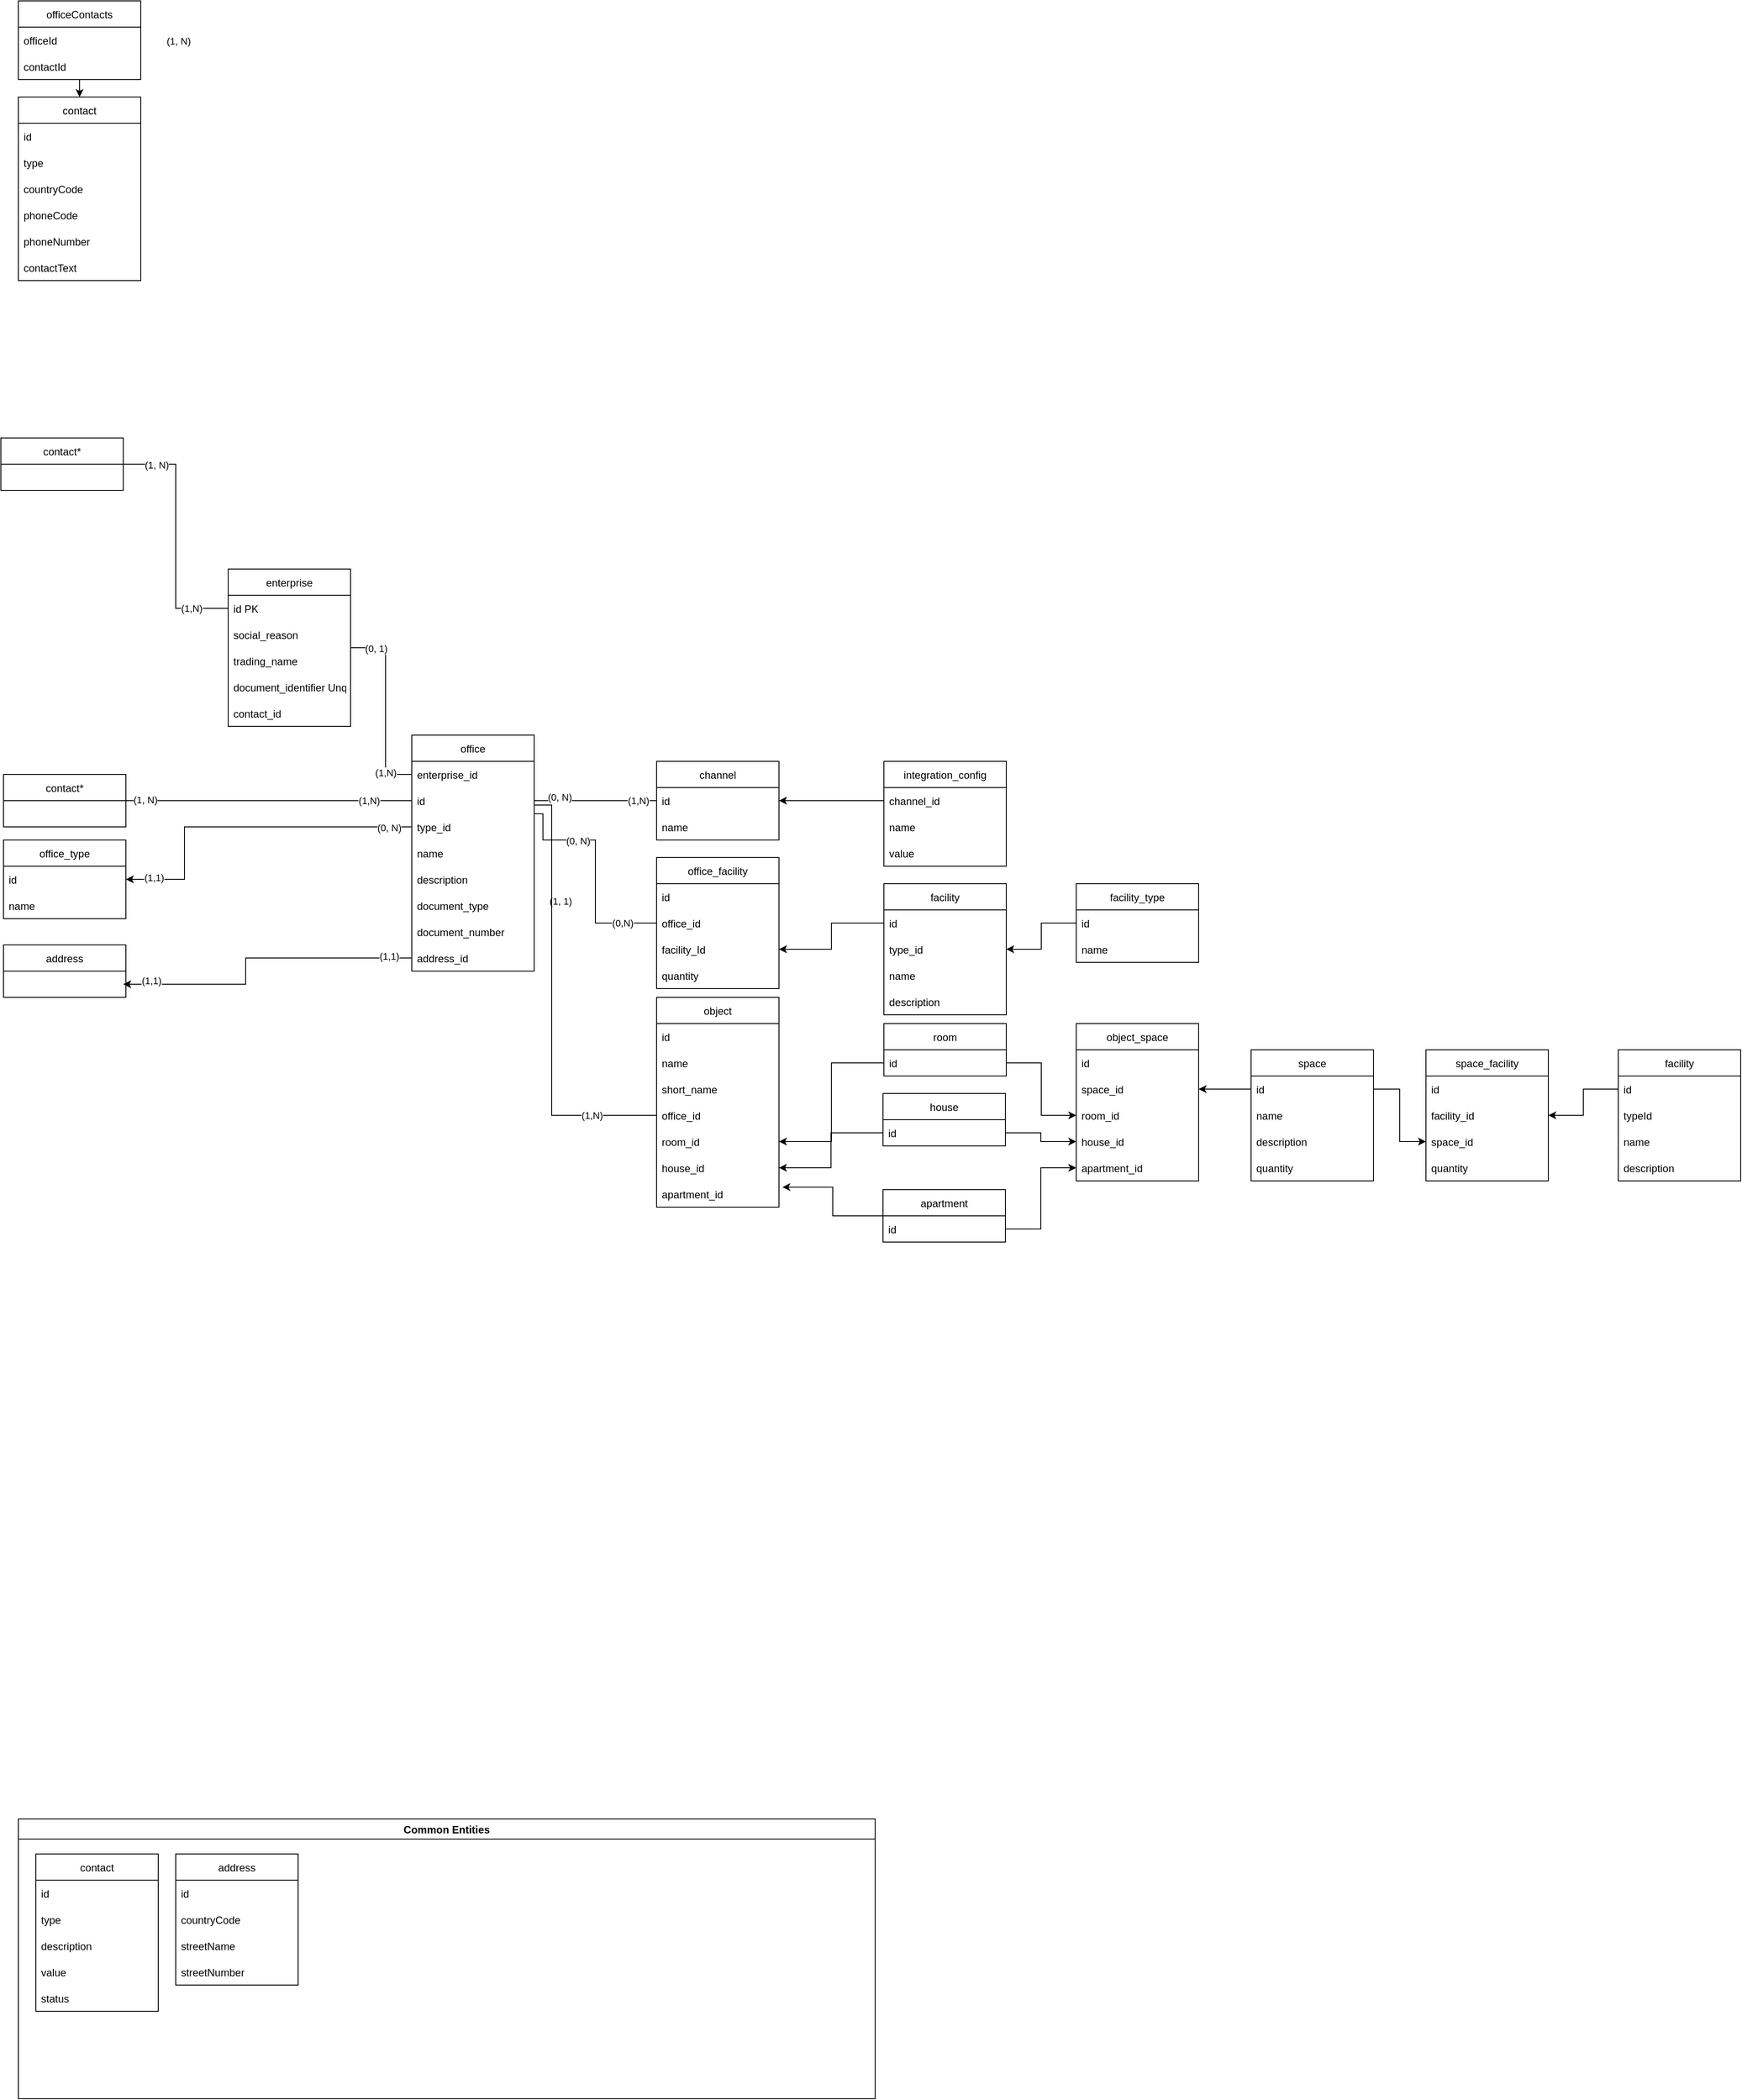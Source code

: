 <mxfile version="16.6.1" type="device"><diagram id="pafMn17wv0lzfohcR5Ko" name="DER"><mxGraphModel dx="2878" dy="4300" grid="1" gridSize="10" guides="1" tooltips="1" connect="1" arrows="1" fold="1" page="1" pageScale="1" pageWidth="2339" pageHeight="3300" math="0" shadow="0"><root><mxCell id="0"/><mxCell id="1" parent="0"/><mxCell id="n1-4J2_7XrWaSZoGUqgl-1" value="enterprise" style="swimlane;fontStyle=0;childLayout=stackLayout;horizontal=1;startSize=30;horizontalStack=0;resizeParent=1;resizeParentMax=0;resizeLast=0;collapsible=1;marginBottom=0;" parent="1" vertex="1"><mxGeometry x="280" y="30" width="140" height="180" as="geometry"/></mxCell><mxCell id="n1-4J2_7XrWaSZoGUqgl-2" value="id PK" style="text;strokeColor=none;fillColor=none;align=left;verticalAlign=middle;spacingLeft=4;spacingRight=4;overflow=hidden;points=[[0,0.5],[1,0.5]];portConstraint=eastwest;rotatable=0;" parent="n1-4J2_7XrWaSZoGUqgl-1" vertex="1"><mxGeometry y="30" width="140" height="30" as="geometry"/></mxCell><mxCell id="n1-4J2_7XrWaSZoGUqgl-3" value="social_reason" style="text;strokeColor=none;fillColor=none;align=left;verticalAlign=middle;spacingLeft=4;spacingRight=4;overflow=hidden;points=[[0,0.5],[1,0.5]];portConstraint=eastwest;rotatable=0;" parent="n1-4J2_7XrWaSZoGUqgl-1" vertex="1"><mxGeometry y="60" width="140" height="30" as="geometry"/></mxCell><mxCell id="lHMteB2irA5hA7A9VkVE-25" value="trading_name" style="text;strokeColor=none;fillColor=none;align=left;verticalAlign=middle;spacingLeft=4;spacingRight=4;overflow=hidden;points=[[0,0.5],[1,0.5]];portConstraint=eastwest;rotatable=0;" parent="n1-4J2_7XrWaSZoGUqgl-1" vertex="1"><mxGeometry y="90" width="140" height="30" as="geometry"/></mxCell><mxCell id="lHMteB2irA5hA7A9VkVE-26" value="document_identifier Unq" style="text;strokeColor=none;fillColor=none;align=left;verticalAlign=middle;spacingLeft=4;spacingRight=4;overflow=hidden;points=[[0,0.5],[1,0.5]];portConstraint=eastwest;rotatable=0;" parent="n1-4J2_7XrWaSZoGUqgl-1" vertex="1"><mxGeometry y="120" width="140" height="30" as="geometry"/></mxCell><mxCell id="lHMteB2irA5hA7A9VkVE-27" value="contact_id" style="text;strokeColor=none;fillColor=none;align=left;verticalAlign=middle;spacingLeft=4;spacingRight=4;overflow=hidden;points=[[0,0.5],[1,0.5]];portConstraint=eastwest;rotatable=0;" parent="n1-4J2_7XrWaSZoGUqgl-1" vertex="1"><mxGeometry y="150" width="140" height="30" as="geometry"/></mxCell><mxCell id="n1-4J2_7XrWaSZoGUqgl-5" value="office" style="swimlane;fontStyle=0;childLayout=stackLayout;horizontal=1;startSize=30;horizontalStack=0;resizeParent=1;resizeParentMax=0;resizeLast=0;collapsible=1;marginBottom=0;" parent="1" vertex="1"><mxGeometry x="490" y="220" width="140" height="270" as="geometry"/></mxCell><mxCell id="n1-4J2_7XrWaSZoGUqgl-6" value="enterprise_id" style="text;strokeColor=none;fillColor=none;align=left;verticalAlign=middle;spacingLeft=4;spacingRight=4;overflow=hidden;points=[[0,0.5],[1,0.5]];portConstraint=eastwest;rotatable=0;" parent="n1-4J2_7XrWaSZoGUqgl-5" vertex="1"><mxGeometry y="30" width="140" height="30" as="geometry"/></mxCell><mxCell id="n1-4J2_7XrWaSZoGUqgl-7" value="id" style="text;strokeColor=none;fillColor=none;align=left;verticalAlign=middle;spacingLeft=4;spacingRight=4;overflow=hidden;points=[[0,0.5],[1,0.5]];portConstraint=eastwest;rotatable=0;" parent="n1-4J2_7XrWaSZoGUqgl-5" vertex="1"><mxGeometry y="60" width="140" height="30" as="geometry"/></mxCell><mxCell id="n1-4J2_7XrWaSZoGUqgl-40" value="type_id" style="text;strokeColor=none;fillColor=none;align=left;verticalAlign=middle;spacingLeft=4;spacingRight=4;overflow=hidden;points=[[0,0.5],[1,0.5]];portConstraint=eastwest;rotatable=0;" parent="n1-4J2_7XrWaSZoGUqgl-5" vertex="1"><mxGeometry y="90" width="140" height="30" as="geometry"/></mxCell><mxCell id="n1-4J2_7XrWaSZoGUqgl-8" value="name" style="text;strokeColor=none;fillColor=none;align=left;verticalAlign=middle;spacingLeft=4;spacingRight=4;overflow=hidden;points=[[0,0.5],[1,0.5]];portConstraint=eastwest;rotatable=0;" parent="n1-4J2_7XrWaSZoGUqgl-5" vertex="1"><mxGeometry y="120" width="140" height="30" as="geometry"/></mxCell><mxCell id="n1-4J2_7XrWaSZoGUqgl-47" value="description" style="text;strokeColor=none;fillColor=none;align=left;verticalAlign=middle;spacingLeft=4;spacingRight=4;overflow=hidden;points=[[0,0.5],[1,0.5]];portConstraint=eastwest;rotatable=0;" parent="n1-4J2_7XrWaSZoGUqgl-5" vertex="1"><mxGeometry y="150" width="140" height="30" as="geometry"/></mxCell><mxCell id="n1-4J2_7XrWaSZoGUqgl-48" value="document_type" style="text;strokeColor=none;fillColor=none;align=left;verticalAlign=middle;spacingLeft=4;spacingRight=4;overflow=hidden;points=[[0,0.5],[1,0.5]];portConstraint=eastwest;rotatable=0;" parent="n1-4J2_7XrWaSZoGUqgl-5" vertex="1"><mxGeometry y="180" width="140" height="30" as="geometry"/></mxCell><mxCell id="n1-4J2_7XrWaSZoGUqgl-49" value="document_number" style="text;strokeColor=none;fillColor=none;align=left;verticalAlign=middle;spacingLeft=4;spacingRight=4;overflow=hidden;points=[[0,0.5],[1,0.5]];portConstraint=eastwest;rotatable=0;" parent="n1-4J2_7XrWaSZoGUqgl-5" vertex="1"><mxGeometry y="210" width="140" height="30" as="geometry"/></mxCell><mxCell id="n1-4J2_7XrWaSZoGUqgl-75" value="address_id" style="text;strokeColor=none;fillColor=none;align=left;verticalAlign=middle;spacingLeft=4;spacingRight=4;overflow=hidden;points=[[0,0.5],[1,0.5]];portConstraint=eastwest;rotatable=0;" parent="n1-4J2_7XrWaSZoGUqgl-5" vertex="1"><mxGeometry y="240" width="140" height="30" as="geometry"/></mxCell><mxCell id="n1-4J2_7XrWaSZoGUqgl-16" value="object" style="swimlane;fontStyle=0;childLayout=stackLayout;horizontal=1;startSize=30;horizontalStack=0;resizeParent=1;resizeParentMax=0;resizeLast=0;collapsible=1;marginBottom=0;" parent="1" vertex="1"><mxGeometry x="770" y="520" width="140" height="240" as="geometry"/></mxCell><mxCell id="n1-4J2_7XrWaSZoGUqgl-17" value="id" style="text;strokeColor=none;fillColor=none;align=left;verticalAlign=middle;spacingLeft=4;spacingRight=4;overflow=hidden;points=[[0,0.5],[1,0.5]];portConstraint=eastwest;rotatable=0;" parent="n1-4J2_7XrWaSZoGUqgl-16" vertex="1"><mxGeometry y="30" width="140" height="30" as="geometry"/></mxCell><mxCell id="n1-4J2_7XrWaSZoGUqgl-94" value="name" style="text;strokeColor=none;fillColor=none;align=left;verticalAlign=middle;spacingLeft=4;spacingRight=4;overflow=hidden;points=[[0,0.5],[1,0.5]];portConstraint=eastwest;rotatable=0;" parent="n1-4J2_7XrWaSZoGUqgl-16" vertex="1"><mxGeometry y="60" width="140" height="30" as="geometry"/></mxCell><mxCell id="n1-4J2_7XrWaSZoGUqgl-102" value="short_name" style="text;strokeColor=none;fillColor=none;align=left;verticalAlign=middle;spacingLeft=4;spacingRight=4;overflow=hidden;points=[[0,0.5],[1,0.5]];portConstraint=eastwest;rotatable=0;" parent="n1-4J2_7XrWaSZoGUqgl-16" vertex="1"><mxGeometry y="90" width="140" height="30" as="geometry"/></mxCell><mxCell id="n1-4J2_7XrWaSZoGUqgl-29" value="office_id" style="text;strokeColor=none;fillColor=none;align=left;verticalAlign=middle;spacingLeft=4;spacingRight=4;overflow=hidden;points=[[0,0.5],[1,0.5]];portConstraint=eastwest;rotatable=0;" parent="n1-4J2_7XrWaSZoGUqgl-16" vertex="1"><mxGeometry y="120" width="140" height="30" as="geometry"/></mxCell><mxCell id="n1-4J2_7XrWaSZoGUqgl-18" value="room_id" style="text;strokeColor=none;fillColor=none;align=left;verticalAlign=middle;spacingLeft=4;spacingRight=4;overflow=hidden;points=[[0,0.5],[1,0.5]];portConstraint=eastwest;rotatable=0;" parent="n1-4J2_7XrWaSZoGUqgl-16" vertex="1"><mxGeometry y="150" width="140" height="30" as="geometry"/></mxCell><mxCell id="n1-4J2_7XrWaSZoGUqgl-19" value="house_id" style="text;strokeColor=none;fillColor=none;align=left;verticalAlign=middle;spacingLeft=4;spacingRight=4;overflow=hidden;points=[[0,0.5],[1,0.5]];portConstraint=eastwest;rotatable=0;" parent="n1-4J2_7XrWaSZoGUqgl-16" vertex="1"><mxGeometry y="180" width="140" height="30" as="geometry"/></mxCell><mxCell id="n1-4J2_7XrWaSZoGUqgl-90" value="apartment_id" style="text;strokeColor=none;fillColor=none;align=left;verticalAlign=middle;spacingLeft=4;spacingRight=4;overflow=hidden;points=[[0,0.5],[1,0.5]];portConstraint=eastwest;rotatable=0;" parent="n1-4J2_7XrWaSZoGUqgl-16" vertex="1"><mxGeometry y="210" width="140" height="30" as="geometry"/></mxCell><mxCell id="n1-4J2_7XrWaSZoGUqgl-20" value="office_facility" style="swimlane;fontStyle=0;childLayout=stackLayout;horizontal=1;startSize=30;horizontalStack=0;resizeParent=1;resizeParentMax=0;resizeLast=0;collapsible=1;marginBottom=0;" parent="1" vertex="1"><mxGeometry x="770" y="360" width="140" height="150" as="geometry"/></mxCell><mxCell id="n1-4J2_7XrWaSZoGUqgl-21" value="id" style="text;strokeColor=none;fillColor=none;align=left;verticalAlign=middle;spacingLeft=4;spacingRight=4;overflow=hidden;points=[[0,0.5],[1,0.5]];portConstraint=eastwest;rotatable=0;" parent="n1-4J2_7XrWaSZoGUqgl-20" vertex="1"><mxGeometry y="30" width="140" height="30" as="geometry"/></mxCell><mxCell id="n1-4J2_7XrWaSZoGUqgl-25" value="office_id" style="text;strokeColor=none;fillColor=none;align=left;verticalAlign=middle;spacingLeft=4;spacingRight=4;overflow=hidden;points=[[0,0.5],[1,0.5]];portConstraint=eastwest;rotatable=0;" parent="n1-4J2_7XrWaSZoGUqgl-20" vertex="1"><mxGeometry y="60" width="140" height="30" as="geometry"/></mxCell><mxCell id="n1-4J2_7XrWaSZoGUqgl-22" value="facility_Id" style="text;strokeColor=none;fillColor=none;align=left;verticalAlign=middle;spacingLeft=4;spacingRight=4;overflow=hidden;points=[[0,0.5],[1,0.5]];portConstraint=eastwest;rotatable=0;" parent="n1-4J2_7XrWaSZoGUqgl-20" vertex="1"><mxGeometry y="90" width="140" height="30" as="geometry"/></mxCell><mxCell id="n1-4J2_7XrWaSZoGUqgl-23" value="quantity" style="text;strokeColor=none;fillColor=none;align=left;verticalAlign=middle;spacingLeft=4;spacingRight=4;overflow=hidden;points=[[0,0.5],[1,0.5]];portConstraint=eastwest;rotatable=0;" parent="n1-4J2_7XrWaSZoGUqgl-20" vertex="1"><mxGeometry y="120" width="140" height="30" as="geometry"/></mxCell><mxCell id="n1-4J2_7XrWaSZoGUqgl-41" value="office_type" style="swimlane;fontStyle=0;childLayout=stackLayout;horizontal=1;startSize=30;horizontalStack=0;resizeParent=1;resizeParentMax=0;resizeLast=0;collapsible=1;marginBottom=0;" parent="1" vertex="1"><mxGeometry x="23" y="340" width="140" height="90" as="geometry"/></mxCell><mxCell id="n1-4J2_7XrWaSZoGUqgl-42" value="id" style="text;strokeColor=none;fillColor=none;align=left;verticalAlign=middle;spacingLeft=4;spacingRight=4;overflow=hidden;points=[[0,0.5],[1,0.5]];portConstraint=eastwest;rotatable=0;" parent="n1-4J2_7XrWaSZoGUqgl-41" vertex="1"><mxGeometry y="30" width="140" height="30" as="geometry"/></mxCell><mxCell id="n1-4J2_7XrWaSZoGUqgl-43" value="name" style="text;strokeColor=none;fillColor=none;align=left;verticalAlign=middle;spacingLeft=4;spacingRight=4;overflow=hidden;points=[[0,0.5],[1,0.5]];portConstraint=eastwest;rotatable=0;" parent="n1-4J2_7XrWaSZoGUqgl-41" vertex="1"><mxGeometry y="60" width="140" height="30" as="geometry"/></mxCell><mxCell id="n1-4J2_7XrWaSZoGUqgl-46" style="edgeStyle=elbowEdgeStyle;rounded=0;orthogonalLoop=1;jettySize=auto;html=1;" parent="1" source="n1-4J2_7XrWaSZoGUqgl-40" target="n1-4J2_7XrWaSZoGUqgl-42" edge="1"><mxGeometry relative="1" as="geometry"><Array as="points"><mxPoint x="230" y="350"/><mxPoint x="210" y="350"/><mxPoint x="200" y="360"/></Array></mxGeometry></mxCell><mxCell id="lHMteB2irA5hA7A9VkVE-55" value="(1,1)" style="edgeLabel;html=1;align=center;verticalAlign=middle;resizable=0;points=[];" parent="n1-4J2_7XrWaSZoGUqgl-46" vertex="1" connectable="0"><mxGeometry x="-0.835" y="3" relative="1" as="geometry"><mxPoint x="-263" y="55" as="offset"/></mxGeometry></mxCell><mxCell id="lHMteB2irA5hA7A9VkVE-56" value="(0, N)" style="edgeLabel;html=1;align=center;verticalAlign=middle;resizable=0;points=[];" parent="n1-4J2_7XrWaSZoGUqgl-46" vertex="1" connectable="0"><mxGeometry x="0.871" y="2" relative="1" as="geometry"><mxPoint x="276" y="-61" as="offset"/></mxGeometry></mxCell><mxCell id="n1-4J2_7XrWaSZoGUqgl-68" value="address" style="swimlane;fontStyle=0;childLayout=stackLayout;horizontal=1;startSize=30;horizontalStack=0;resizeParent=1;resizeParentMax=0;resizeLast=0;collapsible=1;marginBottom=0;" parent="1" vertex="1"><mxGeometry x="23" y="460" width="140" height="60" as="geometry"/></mxCell><mxCell id="n1-4J2_7XrWaSZoGUqgl-76" style="edgeStyle=elbowEdgeStyle;rounded=0;orthogonalLoop=1;jettySize=auto;html=1;exitX=0;exitY=0.5;exitDx=0;exitDy=0;" parent="1" source="n1-4J2_7XrWaSZoGUqgl-75" edge="1"><mxGeometry relative="1" as="geometry"><mxPoint x="160" y="505" as="targetPoint"/><Array as="points"><mxPoint x="300" y="490"/><mxPoint x="170" y="475"/></Array></mxGeometry></mxCell><mxCell id="lHMteB2irA5hA7A9VkVE-57" value="(1,1)" style="edgeLabel;html=1;align=center;verticalAlign=middle;resizable=0;points=[];" parent="n1-4J2_7XrWaSZoGUqgl-76" vertex="1" connectable="0"><mxGeometry x="-0.855" y="-2" relative="1" as="geometry"><mxPoint as="offset"/></mxGeometry></mxCell><mxCell id="lHMteB2irA5hA7A9VkVE-58" value="(1,1)" style="edgeLabel;html=1;align=center;verticalAlign=middle;resizable=0;points=[];" parent="n1-4J2_7XrWaSZoGUqgl-76" vertex="1" connectable="0"><mxGeometry x="0.824" y="-4" relative="1" as="geometry"><mxPoint as="offset"/></mxGeometry></mxCell><mxCell id="n1-4J2_7XrWaSZoGUqgl-77" style="edgeStyle=elbowEdgeStyle;rounded=0;orthogonalLoop=1;jettySize=auto;html=1;exitX=0.5;exitY=0;exitDx=0;exitDy=0;" parent="1" source="n1-4J2_7XrWaSZoGUqgl-68" target="n1-4J2_7XrWaSZoGUqgl-68" edge="1"><mxGeometry relative="1" as="geometry"/></mxCell><mxCell id="n1-4J2_7XrWaSZoGUqgl-78" value="room" style="swimlane;fontStyle=0;childLayout=stackLayout;horizontal=1;startSize=30;horizontalStack=0;resizeParent=1;resizeParentMax=0;resizeLast=0;collapsible=1;marginBottom=0;" parent="1" vertex="1"><mxGeometry x="1030" y="550" width="140" height="60" as="geometry"/></mxCell><mxCell id="n1-4J2_7XrWaSZoGUqgl-79" value="id" style="text;strokeColor=none;fillColor=none;align=left;verticalAlign=middle;spacingLeft=4;spacingRight=4;overflow=hidden;points=[[0,0.5],[1,0.5]];portConstraint=eastwest;rotatable=0;" parent="n1-4J2_7XrWaSZoGUqgl-78" vertex="1"><mxGeometry y="30" width="140" height="30" as="geometry"/></mxCell><mxCell id="n1-4J2_7XrWaSZoGUqgl-83" value="house" style="swimlane;fontStyle=0;childLayout=stackLayout;horizontal=1;startSize=30;horizontalStack=0;resizeParent=1;resizeParentMax=0;resizeLast=0;collapsible=1;marginBottom=0;" parent="1" vertex="1"><mxGeometry x="1029" y="630" width="140" height="60" as="geometry"/></mxCell><mxCell id="n1-4J2_7XrWaSZoGUqgl-84" value="id" style="text;strokeColor=none;fillColor=none;align=left;verticalAlign=middle;spacingLeft=4;spacingRight=4;overflow=hidden;points=[[0,0.5],[1,0.5]];portConstraint=eastwest;rotatable=0;" parent="n1-4J2_7XrWaSZoGUqgl-83" vertex="1"><mxGeometry y="30" width="140" height="30" as="geometry"/></mxCell><mxCell id="n1-4J2_7XrWaSZoGUqgl-93" style="edgeStyle=elbowEdgeStyle;rounded=0;orthogonalLoop=1;jettySize=auto;html=1;entryX=1.028;entryY=0.239;entryDx=0;entryDy=0;entryPerimeter=0;" parent="1" source="n1-4J2_7XrWaSZoGUqgl-88" target="n1-4J2_7XrWaSZoGUqgl-90" edge="1"><mxGeometry relative="1" as="geometry"><mxPoint x="930" y="680.0" as="targetPoint"/></mxGeometry></mxCell><mxCell id="n1-4J2_7XrWaSZoGUqgl-88" value="apartment" style="swimlane;fontStyle=0;childLayout=stackLayout;horizontal=1;startSize=30;horizontalStack=0;resizeParent=1;resizeParentMax=0;resizeLast=0;collapsible=1;marginBottom=0;" parent="1" vertex="1"><mxGeometry x="1029" y="740" width="140" height="60" as="geometry"/></mxCell><mxCell id="n1-4J2_7XrWaSZoGUqgl-89" value="id" style="text;strokeColor=none;fillColor=none;align=left;verticalAlign=middle;spacingLeft=4;spacingRight=4;overflow=hidden;points=[[0,0.5],[1,0.5]];portConstraint=eastwest;rotatable=0;" parent="n1-4J2_7XrWaSZoGUqgl-88" vertex="1"><mxGeometry y="30" width="140" height="30" as="geometry"/></mxCell><mxCell id="n1-4J2_7XrWaSZoGUqgl-91" style="edgeStyle=elbowEdgeStyle;rounded=0;orthogonalLoop=1;jettySize=auto;html=1;entryX=1;entryY=0.5;entryDx=0;entryDy=0;" parent="1" source="n1-4J2_7XrWaSZoGUqgl-79" target="n1-4J2_7XrWaSZoGUqgl-18" edge="1"><mxGeometry relative="1" as="geometry"/></mxCell><mxCell id="n1-4J2_7XrWaSZoGUqgl-92" style="edgeStyle=elbowEdgeStyle;rounded=0;orthogonalLoop=1;jettySize=auto;html=1;entryX=1;entryY=0.5;entryDx=0;entryDy=0;" parent="1" source="n1-4J2_7XrWaSZoGUqgl-84" target="n1-4J2_7XrWaSZoGUqgl-19" edge="1"><mxGeometry relative="1" as="geometry"/></mxCell><mxCell id="n1-4J2_7XrWaSZoGUqgl-103" value="channel" style="swimlane;fontStyle=0;childLayout=stackLayout;horizontal=1;startSize=30;horizontalStack=0;resizeParent=1;resizeParentMax=0;resizeLast=0;collapsible=1;marginBottom=0;" parent="1" vertex="1"><mxGeometry x="770" y="250" width="140" height="90" as="geometry"/></mxCell><mxCell id="n1-4J2_7XrWaSZoGUqgl-104" value="id" style="text;strokeColor=none;fillColor=none;align=left;verticalAlign=middle;spacingLeft=4;spacingRight=4;overflow=hidden;points=[[0,0.5],[1,0.5]];portConstraint=eastwest;rotatable=0;" parent="n1-4J2_7XrWaSZoGUqgl-103" vertex="1"><mxGeometry y="30" width="140" height="30" as="geometry"/></mxCell><mxCell id="n1-4J2_7XrWaSZoGUqgl-105" value="name" style="text;strokeColor=none;fillColor=none;align=left;verticalAlign=middle;spacingLeft=4;spacingRight=4;overflow=hidden;points=[[0,0.5],[1,0.5]];portConstraint=eastwest;rotatable=0;" parent="n1-4J2_7XrWaSZoGUqgl-103" vertex="1"><mxGeometry y="60" width="140" height="30" as="geometry"/></mxCell><mxCell id="n1-4J2_7XrWaSZoGUqgl-114" value="integration_config" style="swimlane;fontStyle=0;childLayout=stackLayout;horizontal=1;startSize=30;horizontalStack=0;resizeParent=1;resizeParentMax=0;resizeLast=0;collapsible=1;marginBottom=0;" parent="1" vertex="1"><mxGeometry x="1030" y="250" width="140" height="120" as="geometry"/></mxCell><mxCell id="n1-4J2_7XrWaSZoGUqgl-115" value="channel_id" style="text;strokeColor=none;fillColor=none;align=left;verticalAlign=middle;spacingLeft=4;spacingRight=4;overflow=hidden;points=[[0,0.5],[1,0.5]];portConstraint=eastwest;rotatable=0;" parent="n1-4J2_7XrWaSZoGUqgl-114" vertex="1"><mxGeometry y="30" width="140" height="30" as="geometry"/></mxCell><mxCell id="n1-4J2_7XrWaSZoGUqgl-116" value="name" style="text;strokeColor=none;fillColor=none;align=left;verticalAlign=middle;spacingLeft=4;spacingRight=4;overflow=hidden;points=[[0,0.5],[1,0.5]];portConstraint=eastwest;rotatable=0;" parent="n1-4J2_7XrWaSZoGUqgl-114" vertex="1"><mxGeometry y="60" width="140" height="30" as="geometry"/></mxCell><mxCell id="n1-4J2_7XrWaSZoGUqgl-117" value="value" style="text;strokeColor=none;fillColor=none;align=left;verticalAlign=middle;spacingLeft=4;spacingRight=4;overflow=hidden;points=[[0,0.5],[1,0.5]];portConstraint=eastwest;rotatable=0;" parent="n1-4J2_7XrWaSZoGUqgl-114" vertex="1"><mxGeometry y="90" width="140" height="30" as="geometry"/></mxCell><mxCell id="n1-4J2_7XrWaSZoGUqgl-118" style="edgeStyle=elbowEdgeStyle;rounded=0;orthogonalLoop=1;jettySize=auto;html=1;" parent="1" source="n1-4J2_7XrWaSZoGUqgl-115" target="n1-4J2_7XrWaSZoGUqgl-104" edge="1"><mxGeometry relative="1" as="geometry"/></mxCell><mxCell id="n1-4J2_7XrWaSZoGUqgl-119" value="space" style="swimlane;fontStyle=0;childLayout=stackLayout;horizontal=1;startSize=30;horizontalStack=0;resizeParent=1;resizeParentMax=0;resizeLast=0;collapsible=1;marginBottom=0;" parent="1" vertex="1"><mxGeometry x="1450" y="580" width="140" height="150" as="geometry"/></mxCell><mxCell id="n1-4J2_7XrWaSZoGUqgl-120" value="id" style="text;strokeColor=none;fillColor=none;align=left;verticalAlign=middle;spacingLeft=4;spacingRight=4;overflow=hidden;points=[[0,0.5],[1,0.5]];portConstraint=eastwest;rotatable=0;" parent="n1-4J2_7XrWaSZoGUqgl-119" vertex="1"><mxGeometry y="30" width="140" height="30" as="geometry"/></mxCell><mxCell id="n1-4J2_7XrWaSZoGUqgl-123" value="name" style="text;strokeColor=none;fillColor=none;align=left;verticalAlign=middle;spacingLeft=4;spacingRight=4;overflow=hidden;points=[[0,0.5],[1,0.5]];portConstraint=eastwest;rotatable=0;" parent="n1-4J2_7XrWaSZoGUqgl-119" vertex="1"><mxGeometry y="60" width="140" height="30" as="geometry"/></mxCell><mxCell id="n1-4J2_7XrWaSZoGUqgl-124" value="description" style="text;strokeColor=none;fillColor=none;align=left;verticalAlign=middle;spacingLeft=4;spacingRight=4;overflow=hidden;points=[[0,0.5],[1,0.5]];portConstraint=eastwest;rotatable=0;" parent="n1-4J2_7XrWaSZoGUqgl-119" vertex="1"><mxGeometry y="90" width="140" height="30" as="geometry"/></mxCell><mxCell id="n1-4J2_7XrWaSZoGUqgl-125" value="quantity" style="text;strokeColor=none;fillColor=none;align=left;verticalAlign=middle;spacingLeft=4;spacingRight=4;overflow=hidden;points=[[0,0.5],[1,0.5]];portConstraint=eastwest;rotatable=0;" parent="n1-4J2_7XrWaSZoGUqgl-119" vertex="1"><mxGeometry y="120" width="140" height="30" as="geometry"/></mxCell><mxCell id="n1-4J2_7XrWaSZoGUqgl-126" value="object_space" style="swimlane;fontStyle=0;childLayout=stackLayout;horizontal=1;startSize=30;horizontalStack=0;resizeParent=1;resizeParentMax=0;resizeLast=0;collapsible=1;marginBottom=0;" parent="1" vertex="1"><mxGeometry x="1250" y="550" width="140" height="180" as="geometry"/></mxCell><mxCell id="n1-4J2_7XrWaSZoGUqgl-127" value="id" style="text;strokeColor=none;fillColor=none;align=left;verticalAlign=middle;spacingLeft=4;spacingRight=4;overflow=hidden;points=[[0,0.5],[1,0.5]];portConstraint=eastwest;rotatable=0;" parent="n1-4J2_7XrWaSZoGUqgl-126" vertex="1"><mxGeometry y="30" width="140" height="30" as="geometry"/></mxCell><mxCell id="n1-4J2_7XrWaSZoGUqgl-169" value="space_id" style="text;strokeColor=none;fillColor=none;align=left;verticalAlign=middle;spacingLeft=4;spacingRight=4;overflow=hidden;points=[[0,0.5],[1,0.5]];portConstraint=eastwest;rotatable=0;" parent="n1-4J2_7XrWaSZoGUqgl-126" vertex="1"><mxGeometry y="60" width="140" height="30" as="geometry"/></mxCell><mxCell id="n1-4J2_7XrWaSZoGUqgl-166" value="room_id" style="text;strokeColor=none;fillColor=none;align=left;verticalAlign=middle;spacingLeft=4;spacingRight=4;overflow=hidden;points=[[0,0.5],[1,0.5]];portConstraint=eastwest;rotatable=0;" parent="n1-4J2_7XrWaSZoGUqgl-126" vertex="1"><mxGeometry y="90" width="140" height="30" as="geometry"/></mxCell><mxCell id="n1-4J2_7XrWaSZoGUqgl-167" value="house_id" style="text;strokeColor=none;fillColor=none;align=left;verticalAlign=middle;spacingLeft=4;spacingRight=4;overflow=hidden;points=[[0,0.5],[1,0.5]];portConstraint=eastwest;rotatable=0;" parent="n1-4J2_7XrWaSZoGUqgl-126" vertex="1"><mxGeometry y="120" width="140" height="30" as="geometry"/></mxCell><mxCell id="n1-4J2_7XrWaSZoGUqgl-168" value="apartment_id" style="text;strokeColor=none;fillColor=none;align=left;verticalAlign=middle;spacingLeft=4;spacingRight=4;overflow=hidden;points=[[0,0.5],[1,0.5]];portConstraint=eastwest;rotatable=0;" parent="n1-4J2_7XrWaSZoGUqgl-126" vertex="1"><mxGeometry y="150" width="140" height="30" as="geometry"/></mxCell><mxCell id="n1-4J2_7XrWaSZoGUqgl-134" value="space_facility" style="swimlane;fontStyle=0;childLayout=stackLayout;horizontal=1;startSize=30;horizontalStack=0;resizeParent=1;resizeParentMax=0;resizeLast=0;collapsible=1;marginBottom=0;" parent="1" vertex="1"><mxGeometry x="1650" y="580" width="140" height="150" as="geometry"/></mxCell><mxCell id="n1-4J2_7XrWaSZoGUqgl-135" value="id" style="text;strokeColor=none;fillColor=none;align=left;verticalAlign=middle;spacingLeft=4;spacingRight=4;overflow=hidden;points=[[0,0.5],[1,0.5]];portConstraint=eastwest;rotatable=0;" parent="n1-4J2_7XrWaSZoGUqgl-134" vertex="1"><mxGeometry y="30" width="140" height="30" as="geometry"/></mxCell><mxCell id="n1-4J2_7XrWaSZoGUqgl-136" value="facility_id" style="text;strokeColor=none;fillColor=none;align=left;verticalAlign=middle;spacingLeft=4;spacingRight=4;overflow=hidden;points=[[0,0.5],[1,0.5]];portConstraint=eastwest;rotatable=0;" parent="n1-4J2_7XrWaSZoGUqgl-134" vertex="1"><mxGeometry y="60" width="140" height="30" as="geometry"/></mxCell><mxCell id="n1-4J2_7XrWaSZoGUqgl-160" value="space_id" style="text;strokeColor=none;fillColor=none;align=left;verticalAlign=middle;spacingLeft=4;spacingRight=4;overflow=hidden;points=[[0,0.5],[1,0.5]];portConstraint=eastwest;rotatable=0;" parent="n1-4J2_7XrWaSZoGUqgl-134" vertex="1"><mxGeometry y="90" width="140" height="30" as="geometry"/></mxCell><mxCell id="n1-4J2_7XrWaSZoGUqgl-138" value="quantity" style="text;strokeColor=none;fillColor=none;align=left;verticalAlign=middle;spacingLeft=4;spacingRight=4;overflow=hidden;points=[[0,0.5],[1,0.5]];portConstraint=eastwest;rotatable=0;" parent="n1-4J2_7XrWaSZoGUqgl-134" vertex="1"><mxGeometry y="120" width="140" height="30" as="geometry"/></mxCell><mxCell id="n1-4J2_7XrWaSZoGUqgl-139" value="facility" style="swimlane;fontStyle=0;childLayout=stackLayout;horizontal=1;startSize=30;horizontalStack=0;resizeParent=1;resizeParentMax=0;resizeLast=0;collapsible=1;marginBottom=0;" parent="1" vertex="1"><mxGeometry x="1030" y="390" width="140" height="150" as="geometry"/></mxCell><mxCell id="n1-4J2_7XrWaSZoGUqgl-140" value="id" style="text;strokeColor=none;fillColor=none;align=left;verticalAlign=middle;spacingLeft=4;spacingRight=4;overflow=hidden;points=[[0,0.5],[1,0.5]];portConstraint=eastwest;rotatable=0;" parent="n1-4J2_7XrWaSZoGUqgl-139" vertex="1"><mxGeometry y="30" width="140" height="30" as="geometry"/></mxCell><mxCell id="n1-4J2_7XrWaSZoGUqgl-147" value="type_id" style="text;strokeColor=none;fillColor=none;align=left;verticalAlign=middle;spacingLeft=4;spacingRight=4;overflow=hidden;points=[[0,0.5],[1,0.5]];portConstraint=eastwest;rotatable=0;" parent="n1-4J2_7XrWaSZoGUqgl-139" vertex="1"><mxGeometry y="60" width="140" height="30" as="geometry"/></mxCell><mxCell id="n1-4J2_7XrWaSZoGUqgl-142" value="name" style="text;strokeColor=none;fillColor=none;align=left;verticalAlign=middle;spacingLeft=4;spacingRight=4;overflow=hidden;points=[[0,0.5],[1,0.5]];portConstraint=eastwest;rotatable=0;" parent="n1-4J2_7XrWaSZoGUqgl-139" vertex="1"><mxGeometry y="90" width="140" height="30" as="geometry"/></mxCell><mxCell id="n1-4J2_7XrWaSZoGUqgl-144" value="description" style="text;strokeColor=none;fillColor=none;align=left;verticalAlign=middle;spacingLeft=4;spacingRight=4;overflow=hidden;points=[[0,0.5],[1,0.5]];portConstraint=eastwest;rotatable=0;" parent="n1-4J2_7XrWaSZoGUqgl-139" vertex="1"><mxGeometry y="120" width="140" height="30" as="geometry"/></mxCell><mxCell id="n1-4J2_7XrWaSZoGUqgl-145" style="edgeStyle=elbowEdgeStyle;rounded=0;orthogonalLoop=1;jettySize=auto;html=1;exitX=0.75;exitY=0;exitDx=0;exitDy=0;" parent="1" source="n1-4J2_7XrWaSZoGUqgl-20" target="n1-4J2_7XrWaSZoGUqgl-20" edge="1"><mxGeometry relative="1" as="geometry"/></mxCell><mxCell id="n1-4J2_7XrWaSZoGUqgl-146" style="edgeStyle=elbowEdgeStyle;rounded=0;orthogonalLoop=1;jettySize=auto;html=1;entryX=1;entryY=0.5;entryDx=0;entryDy=0;" parent="1" source="n1-4J2_7XrWaSZoGUqgl-140" target="n1-4J2_7XrWaSZoGUqgl-22" edge="1"><mxGeometry relative="1" as="geometry"/></mxCell><mxCell id="n1-4J2_7XrWaSZoGUqgl-148" value="facility_type" style="swimlane;fontStyle=0;childLayout=stackLayout;horizontal=1;startSize=30;horizontalStack=0;resizeParent=1;resizeParentMax=0;resizeLast=0;collapsible=1;marginBottom=0;" parent="1" vertex="1"><mxGeometry x="1250" y="390" width="140" height="90" as="geometry"/></mxCell><mxCell id="n1-4J2_7XrWaSZoGUqgl-149" value="id" style="text;strokeColor=none;fillColor=none;align=left;verticalAlign=middle;spacingLeft=4;spacingRight=4;overflow=hidden;points=[[0,0.5],[1,0.5]];portConstraint=eastwest;rotatable=0;" parent="n1-4J2_7XrWaSZoGUqgl-148" vertex="1"><mxGeometry y="30" width="140" height="30" as="geometry"/></mxCell><mxCell id="n1-4J2_7XrWaSZoGUqgl-151" value="name" style="text;strokeColor=none;fillColor=none;align=left;verticalAlign=middle;spacingLeft=4;spacingRight=4;overflow=hidden;points=[[0,0.5],[1,0.5]];portConstraint=eastwest;rotatable=0;" parent="n1-4J2_7XrWaSZoGUqgl-148" vertex="1"><mxGeometry y="60" width="140" height="30" as="geometry"/></mxCell><mxCell id="n1-4J2_7XrWaSZoGUqgl-153" style="edgeStyle=elbowEdgeStyle;rounded=0;orthogonalLoop=1;jettySize=auto;html=1;entryX=1;entryY=0.5;entryDx=0;entryDy=0;" parent="1" source="n1-4J2_7XrWaSZoGUqgl-149" target="n1-4J2_7XrWaSZoGUqgl-147" edge="1"><mxGeometry relative="1" as="geometry"/></mxCell><mxCell id="n1-4J2_7XrWaSZoGUqgl-154" value="facility" style="swimlane;fontStyle=0;childLayout=stackLayout;horizontal=1;startSize=30;horizontalStack=0;resizeParent=1;resizeParentMax=0;resizeLast=0;collapsible=1;marginBottom=0;" parent="1" vertex="1"><mxGeometry x="1870" y="580" width="140" height="150" as="geometry"/></mxCell><mxCell id="n1-4J2_7XrWaSZoGUqgl-155" value="id" style="text;strokeColor=none;fillColor=none;align=left;verticalAlign=middle;spacingLeft=4;spacingRight=4;overflow=hidden;points=[[0,0.5],[1,0.5]];portConstraint=eastwest;rotatable=0;" parent="n1-4J2_7XrWaSZoGUqgl-154" vertex="1"><mxGeometry y="30" width="140" height="30" as="geometry"/></mxCell><mxCell id="n1-4J2_7XrWaSZoGUqgl-156" value="typeId" style="text;strokeColor=none;fillColor=none;align=left;verticalAlign=middle;spacingLeft=4;spacingRight=4;overflow=hidden;points=[[0,0.5],[1,0.5]];portConstraint=eastwest;rotatable=0;" parent="n1-4J2_7XrWaSZoGUqgl-154" vertex="1"><mxGeometry y="60" width="140" height="30" as="geometry"/></mxCell><mxCell id="n1-4J2_7XrWaSZoGUqgl-157" value="name" style="text;strokeColor=none;fillColor=none;align=left;verticalAlign=middle;spacingLeft=4;spacingRight=4;overflow=hidden;points=[[0,0.5],[1,0.5]];portConstraint=eastwest;rotatable=0;" parent="n1-4J2_7XrWaSZoGUqgl-154" vertex="1"><mxGeometry y="90" width="140" height="30" as="geometry"/></mxCell><mxCell id="n1-4J2_7XrWaSZoGUqgl-158" value="description" style="text;strokeColor=none;fillColor=none;align=left;verticalAlign=middle;spacingLeft=4;spacingRight=4;overflow=hidden;points=[[0,0.5],[1,0.5]];portConstraint=eastwest;rotatable=0;" parent="n1-4J2_7XrWaSZoGUqgl-154" vertex="1"><mxGeometry y="120" width="140" height="30" as="geometry"/></mxCell><mxCell id="n1-4J2_7XrWaSZoGUqgl-159" style="edgeStyle=elbowEdgeStyle;rounded=0;orthogonalLoop=1;jettySize=auto;html=1;" parent="1" source="n1-4J2_7XrWaSZoGUqgl-155" target="n1-4J2_7XrWaSZoGUqgl-136" edge="1"><mxGeometry relative="1" as="geometry"/></mxCell><mxCell id="n1-4J2_7XrWaSZoGUqgl-161" style="edgeStyle=elbowEdgeStyle;rounded=0;orthogonalLoop=1;jettySize=auto;html=1;entryX=0;entryY=0.5;entryDx=0;entryDy=0;" parent="1" source="n1-4J2_7XrWaSZoGUqgl-120" target="n1-4J2_7XrWaSZoGUqgl-160" edge="1"><mxGeometry relative="1" as="geometry"/></mxCell><mxCell id="n1-4J2_7XrWaSZoGUqgl-170" style="edgeStyle=elbowEdgeStyle;rounded=0;orthogonalLoop=1;jettySize=auto;html=1;entryX=1;entryY=0.5;entryDx=0;entryDy=0;" parent="1" source="n1-4J2_7XrWaSZoGUqgl-120" target="n1-4J2_7XrWaSZoGUqgl-169" edge="1"><mxGeometry relative="1" as="geometry"/></mxCell><mxCell id="n1-4J2_7XrWaSZoGUqgl-171" style="edgeStyle=elbowEdgeStyle;rounded=0;orthogonalLoop=1;jettySize=auto;html=1;entryX=0;entryY=0.5;entryDx=0;entryDy=0;" parent="1" source="n1-4J2_7XrWaSZoGUqgl-79" target="n1-4J2_7XrWaSZoGUqgl-166" edge="1"><mxGeometry relative="1" as="geometry"/></mxCell><mxCell id="n1-4J2_7XrWaSZoGUqgl-172" style="edgeStyle=elbowEdgeStyle;rounded=0;orthogonalLoop=1;jettySize=auto;html=1;" parent="1" source="n1-4J2_7XrWaSZoGUqgl-84" target="n1-4J2_7XrWaSZoGUqgl-167" edge="1"><mxGeometry relative="1" as="geometry"/></mxCell><mxCell id="n1-4J2_7XrWaSZoGUqgl-173" style="edgeStyle=elbowEdgeStyle;rounded=0;orthogonalLoop=1;jettySize=auto;html=1;entryX=0;entryY=0.5;entryDx=0;entryDy=0;" parent="1" source="n1-4J2_7XrWaSZoGUqgl-89" target="n1-4J2_7XrWaSZoGUqgl-168" edge="1"><mxGeometry relative="1" as="geometry"/></mxCell><mxCell id="lHMteB2irA5hA7A9VkVE-1" value="Common Entities" style="swimlane;" parent="1" vertex="1"><mxGeometry x="40" y="1460" width="980" height="320" as="geometry"/></mxCell><mxCell id="lHMteB2irA5hA7A9VkVE-2" value="address" style="swimlane;fontStyle=0;childLayout=stackLayout;horizontal=1;startSize=30;horizontalStack=0;resizeParent=1;resizeParentMax=0;resizeLast=0;collapsible=1;marginBottom=0;" parent="lHMteB2irA5hA7A9VkVE-1" vertex="1"><mxGeometry x="180" y="40" width="140" height="150" as="geometry"/></mxCell><mxCell id="lHMteB2irA5hA7A9VkVE-3" value="id" style="text;strokeColor=none;fillColor=none;align=left;verticalAlign=middle;spacingLeft=4;spacingRight=4;overflow=hidden;points=[[0,0.5],[1,0.5]];portConstraint=eastwest;rotatable=0;" parent="lHMteB2irA5hA7A9VkVE-2" vertex="1"><mxGeometry y="30" width="140" height="30" as="geometry"/></mxCell><mxCell id="lHMteB2irA5hA7A9VkVE-4" value="countryCode" style="text;strokeColor=none;fillColor=none;align=left;verticalAlign=middle;spacingLeft=4;spacingRight=4;overflow=hidden;points=[[0,0.5],[1,0.5]];portConstraint=eastwest;rotatable=0;" parent="lHMteB2irA5hA7A9VkVE-2" vertex="1"><mxGeometry y="60" width="140" height="30" as="geometry"/></mxCell><mxCell id="lHMteB2irA5hA7A9VkVE-5" value="streetName" style="text;strokeColor=none;fillColor=none;align=left;verticalAlign=middle;spacingLeft=4;spacingRight=4;overflow=hidden;points=[[0,0.5],[1,0.5]];portConstraint=eastwest;rotatable=0;" parent="lHMteB2irA5hA7A9VkVE-2" vertex="1"><mxGeometry y="90" width="140" height="30" as="geometry"/></mxCell><mxCell id="lHMteB2irA5hA7A9VkVE-6" value="streetNumber" style="text;strokeColor=none;fillColor=none;align=left;verticalAlign=middle;spacingLeft=4;spacingRight=4;overflow=hidden;points=[[0,0.5],[1,0.5]];portConstraint=eastwest;rotatable=0;" parent="lHMteB2irA5hA7A9VkVE-2" vertex="1"><mxGeometry y="120" width="140" height="30" as="geometry"/></mxCell><mxCell id="lHMteB2irA5hA7A9VkVE-7" value="contact" style="swimlane;fontStyle=0;childLayout=stackLayout;horizontal=1;startSize=30;horizontalStack=0;resizeParent=1;resizeParentMax=0;resizeLast=0;collapsible=1;marginBottom=0;" parent="lHMteB2irA5hA7A9VkVE-1" vertex="1"><mxGeometry x="20" y="40" width="140" height="180" as="geometry"/></mxCell><mxCell id="lHMteB2irA5hA7A9VkVE-8" value="id" style="text;strokeColor=none;fillColor=none;align=left;verticalAlign=middle;spacingLeft=4;spacingRight=4;overflow=hidden;points=[[0,0.5],[1,0.5]];portConstraint=eastwest;rotatable=0;" parent="lHMteB2irA5hA7A9VkVE-7" vertex="1"><mxGeometry y="30" width="140" height="30" as="geometry"/></mxCell><mxCell id="lHMteB2irA5hA7A9VkVE-9" value="type" style="text;strokeColor=none;fillColor=none;align=left;verticalAlign=middle;spacingLeft=4;spacingRight=4;overflow=hidden;points=[[0,0.5],[1,0.5]];portConstraint=eastwest;rotatable=0;" parent="lHMteB2irA5hA7A9VkVE-7" vertex="1"><mxGeometry y="60" width="140" height="30" as="geometry"/></mxCell><mxCell id="lHMteB2irA5hA7A9VkVE-14" value="description" style="text;strokeColor=none;fillColor=none;align=left;verticalAlign=middle;spacingLeft=4;spacingRight=4;overflow=hidden;points=[[0,0.5],[1,0.5]];portConstraint=eastwest;rotatable=0;" parent="lHMteB2irA5hA7A9VkVE-7" vertex="1"><mxGeometry y="90" width="140" height="30" as="geometry"/></mxCell><mxCell id="lHMteB2irA5hA7A9VkVE-10" value="value" style="text;strokeColor=none;fillColor=none;align=left;verticalAlign=middle;spacingLeft=4;spacingRight=4;overflow=hidden;points=[[0,0.5],[1,0.5]];portConstraint=eastwest;rotatable=0;" parent="lHMteB2irA5hA7A9VkVE-7" vertex="1"><mxGeometry y="120" width="140" height="30" as="geometry"/></mxCell><mxCell id="lHMteB2irA5hA7A9VkVE-11" value="status" style="text;strokeColor=none;fillColor=none;align=left;verticalAlign=middle;spacingLeft=4;spacingRight=4;overflow=hidden;points=[[0,0.5],[1,0.5]];portConstraint=eastwest;rotatable=0;" parent="lHMteB2irA5hA7A9VkVE-7" vertex="1"><mxGeometry y="150" width="140" height="30" as="geometry"/></mxCell><mxCell id="lHMteB2irA5hA7A9VkVE-15" value="contact*" style="swimlane;fontStyle=0;childLayout=stackLayout;horizontal=1;startSize=30;horizontalStack=0;resizeParent=1;resizeParentMax=0;resizeLast=0;collapsible=1;marginBottom=0;" parent="1" vertex="1"><mxGeometry x="20" y="-120" width="140" height="60" as="geometry"/></mxCell><mxCell id="lHMteB2irA5hA7A9VkVE-21" value="" style="endArrow=none;html=1;rounded=0;entryX=0;entryY=0.5;entryDx=0;entryDy=0;exitX=1;exitY=0.5;exitDx=0;exitDy=0;edgeStyle=orthogonalEdgeStyle;" parent="1" source="lHMteB2irA5hA7A9VkVE-15" target="n1-4J2_7XrWaSZoGUqgl-2" edge="1"><mxGeometry width="50" height="50" relative="1" as="geometry"><mxPoint x="420" y="280" as="sourcePoint"/><mxPoint x="470" y="230" as="targetPoint"/></mxGeometry></mxCell><mxCell id="lHMteB2irA5hA7A9VkVE-23" value="(1, N)" style="edgeLabel;html=1;align=center;verticalAlign=middle;resizable=0;points=[];" parent="lHMteB2irA5hA7A9VkVE-21" vertex="1" connectable="0"><mxGeometry x="-0.733" y="-1" relative="1" as="geometry"><mxPoint as="offset"/></mxGeometry></mxCell><mxCell id="lHMteB2irA5hA7A9VkVE-24" value="(1,N)" style="edgeLabel;html=1;align=center;verticalAlign=middle;resizable=0;points=[];" parent="lHMteB2irA5hA7A9VkVE-21" vertex="1" connectable="0"><mxGeometry x="0.7" relative="1" as="geometry"><mxPoint as="offset"/></mxGeometry></mxCell><mxCell id="lHMteB2irA5hA7A9VkVE-32" value="" style="endArrow=none;html=1;rounded=0;entryX=0;entryY=0.5;entryDx=0;entryDy=0;edgeStyle=orthogonalEdgeStyle;" parent="1" target="n1-4J2_7XrWaSZoGUqgl-6" edge="1"><mxGeometry width="50" height="50" relative="1" as="geometry"><mxPoint x="420" y="120" as="sourcePoint"/><mxPoint x="540" y="119.5" as="targetPoint"/><Array as="points"><mxPoint x="460" y="120"/><mxPoint x="460" y="265"/></Array></mxGeometry></mxCell><mxCell id="lHMteB2irA5hA7A9VkVE-33" value="(0, 1)" style="edgeLabel;html=1;align=center;verticalAlign=middle;resizable=0;points=[];" parent="lHMteB2irA5hA7A9VkVE-32" vertex="1" connectable="0"><mxGeometry x="-0.733" y="-1" relative="1" as="geometry"><mxPoint as="offset"/></mxGeometry></mxCell><mxCell id="lHMteB2irA5hA7A9VkVE-34" value="(1,N)" style="edgeLabel;html=1;align=center;verticalAlign=middle;resizable=0;points=[];" parent="lHMteB2irA5hA7A9VkVE-32" vertex="1" connectable="0"><mxGeometry x="0.7" relative="1" as="geometry"><mxPoint as="offset"/></mxGeometry></mxCell><mxCell id="lHMteB2irA5hA7A9VkVE-38" value="" style="endArrow=none;html=1;rounded=0;entryX=0;entryY=0.5;entryDx=0;entryDy=0;exitX=1;exitY=0.5;exitDx=0;exitDy=0;" parent="1" source="lHMteB2irA5hA7A9VkVE-53" target="n1-4J2_7XrWaSZoGUqgl-7" edge="1"><mxGeometry width="50" height="50" relative="1" as="geometry"><mxPoint x="170" y="295" as="sourcePoint"/><mxPoint x="310" y="105" as="targetPoint"/></mxGeometry></mxCell><mxCell id="lHMteB2irA5hA7A9VkVE-40" value="(1,N)" style="edgeLabel;html=1;align=center;verticalAlign=middle;resizable=0;points=[];" parent="lHMteB2irA5hA7A9VkVE-38" vertex="1" connectable="0"><mxGeometry x="0.7" relative="1" as="geometry"><mxPoint as="offset"/></mxGeometry></mxCell><mxCell id="lHMteB2irA5hA7A9VkVE-54" value="(1, N)" style="edgeLabel;html=1;align=center;verticalAlign=middle;resizable=0;points=[];" parent="lHMteB2irA5hA7A9VkVE-38" vertex="1" connectable="0"><mxGeometry x="-0.865" y="1" relative="1" as="geometry"><mxPoint as="offset"/></mxGeometry></mxCell><mxCell id="lHMteB2irA5hA7A9VkVE-41" value="contact" style="swimlane;fontStyle=0;childLayout=stackLayout;horizontal=1;startSize=30;horizontalStack=0;resizeParent=1;resizeParentMax=0;resizeLast=0;collapsible=1;marginBottom=0;" parent="1" vertex="1"><mxGeometry x="40" y="-510" width="140" height="210" as="geometry"/></mxCell><mxCell id="lHMteB2irA5hA7A9VkVE-42" value="id" style="text;strokeColor=none;fillColor=none;align=left;verticalAlign=middle;spacingLeft=4;spacingRight=4;overflow=hidden;points=[[0,0.5],[1,0.5]];portConstraint=eastwest;rotatable=0;" parent="lHMteB2irA5hA7A9VkVE-41" vertex="1"><mxGeometry y="30" width="140" height="30" as="geometry"/></mxCell><mxCell id="lHMteB2irA5hA7A9VkVE-43" value="type" style="text;strokeColor=none;fillColor=none;align=left;verticalAlign=middle;spacingLeft=4;spacingRight=4;overflow=hidden;points=[[0,0.5],[1,0.5]];portConstraint=eastwest;rotatable=0;" parent="lHMteB2irA5hA7A9VkVE-41" vertex="1"><mxGeometry y="60" width="140" height="30" as="geometry"/></mxCell><mxCell id="lHMteB2irA5hA7A9VkVE-44" value="countryCode" style="text;strokeColor=none;fillColor=none;align=left;verticalAlign=middle;spacingLeft=4;spacingRight=4;overflow=hidden;points=[[0,0.5],[1,0.5]];portConstraint=eastwest;rotatable=0;" parent="lHMteB2irA5hA7A9VkVE-41" vertex="1"><mxGeometry y="90" width="140" height="30" as="geometry"/></mxCell><mxCell id="lHMteB2irA5hA7A9VkVE-45" value="phoneCode" style="text;strokeColor=none;fillColor=none;align=left;verticalAlign=middle;spacingLeft=4;spacingRight=4;overflow=hidden;points=[[0,0.5],[1,0.5]];portConstraint=eastwest;rotatable=0;" parent="lHMteB2irA5hA7A9VkVE-41" vertex="1"><mxGeometry y="120" width="140" height="30" as="geometry"/></mxCell><mxCell id="lHMteB2irA5hA7A9VkVE-46" value="phoneNumber" style="text;strokeColor=none;fillColor=none;align=left;verticalAlign=middle;spacingLeft=4;spacingRight=4;overflow=hidden;points=[[0,0.5],[1,0.5]];portConstraint=eastwest;rotatable=0;" parent="lHMteB2irA5hA7A9VkVE-41" vertex="1"><mxGeometry y="150" width="140" height="30" as="geometry"/></mxCell><mxCell id="lHMteB2irA5hA7A9VkVE-47" value="contactText" style="text;strokeColor=none;fillColor=none;align=left;verticalAlign=middle;spacingLeft=4;spacingRight=4;overflow=hidden;points=[[0,0.5],[1,0.5]];portConstraint=eastwest;rotatable=0;" parent="lHMteB2irA5hA7A9VkVE-41" vertex="1"><mxGeometry y="180" width="140" height="30" as="geometry"/></mxCell><mxCell id="lHMteB2irA5hA7A9VkVE-48" value="officeContacts" style="swimlane;fontStyle=0;childLayout=stackLayout;horizontal=1;startSize=30;horizontalStack=0;resizeParent=1;resizeParentMax=0;resizeLast=0;collapsible=1;marginBottom=0;" parent="1" vertex="1"><mxGeometry x="40" y="-620" width="140" height="90" as="geometry"/></mxCell><mxCell id="lHMteB2irA5hA7A9VkVE-49" value="officeId" style="text;strokeColor=none;fillColor=none;align=left;verticalAlign=middle;spacingLeft=4;spacingRight=4;overflow=hidden;points=[[0,0.5],[1,0.5]];portConstraint=eastwest;rotatable=0;" parent="lHMteB2irA5hA7A9VkVE-48" vertex="1"><mxGeometry y="30" width="140" height="30" as="geometry"/></mxCell><mxCell id="lHMteB2irA5hA7A9VkVE-50" value="contactId" style="text;strokeColor=none;fillColor=none;align=left;verticalAlign=middle;spacingLeft=4;spacingRight=4;overflow=hidden;points=[[0,0.5],[1,0.5]];portConstraint=eastwest;rotatable=0;" parent="lHMteB2irA5hA7A9VkVE-48" vertex="1"><mxGeometry y="60" width="140" height="30" as="geometry"/></mxCell><mxCell id="lHMteB2irA5hA7A9VkVE-51" style="edgeStyle=elbowEdgeStyle;rounded=0;orthogonalLoop=1;jettySize=auto;html=1;entryX=0.5;entryY=0;entryDx=0;entryDy=0;" parent="1" source="lHMteB2irA5hA7A9VkVE-50" target="lHMteB2irA5hA7A9VkVE-41" edge="1"><mxGeometry relative="1" as="geometry"/></mxCell><mxCell id="lHMteB2irA5hA7A9VkVE-52" value="(1, N)" style="edgeLabel;html=1;align=center;verticalAlign=middle;resizable=0;points=[];" parent="1" vertex="1" connectable="0"><mxGeometry x="223" y="-574" as="geometry"/></mxCell><mxCell id="lHMteB2irA5hA7A9VkVE-53" value="contact*" style="swimlane;fontStyle=0;childLayout=stackLayout;horizontal=1;startSize=30;horizontalStack=0;resizeParent=1;resizeParentMax=0;resizeLast=0;collapsible=1;marginBottom=0;" parent="1" vertex="1"><mxGeometry x="23" y="265" width="140" height="60" as="geometry"/></mxCell><mxCell id="lHMteB2irA5hA7A9VkVE-60" value="" style="endArrow=none;html=1;rounded=0;entryX=0;entryY=0.5;entryDx=0;entryDy=0;exitX=1;exitY=0.5;exitDx=0;exitDy=0;" parent="1" source="n1-4J2_7XrWaSZoGUqgl-7" target="n1-4J2_7XrWaSZoGUqgl-104" edge="1"><mxGeometry width="50" height="50" relative="1" as="geometry"><mxPoint x="640" y="310" as="sourcePoint"/><mxPoint x="500" y="305" as="targetPoint"/></mxGeometry></mxCell><mxCell id="lHMteB2irA5hA7A9VkVE-61" value="(1,N)" style="edgeLabel;html=1;align=center;verticalAlign=middle;resizable=0;points=[];" parent="lHMteB2irA5hA7A9VkVE-60" vertex="1" connectable="0"><mxGeometry x="0.7" relative="1" as="geometry"><mxPoint as="offset"/></mxGeometry></mxCell><mxCell id="lHMteB2irA5hA7A9VkVE-62" value="(0, N)" style="edgeLabel;html=1;align=center;verticalAlign=middle;resizable=0;points=[];" parent="lHMteB2irA5hA7A9VkVE-60" vertex="1" connectable="0"><mxGeometry x="-0.865" y="1" relative="1" as="geometry"><mxPoint x="19" y="-3" as="offset"/></mxGeometry></mxCell><mxCell id="lHMteB2irA5hA7A9VkVE-63" value="" style="endArrow=none;html=1;rounded=0;entryX=0;entryY=0.5;entryDx=0;entryDy=0;exitX=1;exitY=0;exitDx=0;exitDy=0;edgeStyle=orthogonalEdgeStyle;exitPerimeter=0;" parent="1" source="n1-4J2_7XrWaSZoGUqgl-40" target="n1-4J2_7XrWaSZoGUqgl-25" edge="1"><mxGeometry width="50" height="50" relative="1" as="geometry"><mxPoint x="640" y="305" as="sourcePoint"/><mxPoint x="780" y="305" as="targetPoint"/><Array as="points"><mxPoint x="640" y="310"/><mxPoint x="640" y="340"/><mxPoint x="700" y="340"/><mxPoint x="700" y="435"/></Array></mxGeometry></mxCell><mxCell id="lHMteB2irA5hA7A9VkVE-64" value="(0,N)" style="edgeLabel;html=1;align=center;verticalAlign=middle;resizable=0;points=[];" parent="lHMteB2irA5hA7A9VkVE-63" vertex="1" connectable="0"><mxGeometry x="0.7" relative="1" as="geometry"><mxPoint as="offset"/></mxGeometry></mxCell><mxCell id="lHMteB2irA5hA7A9VkVE-65" value="(1, 1)" style="edgeLabel;html=1;align=center;verticalAlign=middle;resizable=0;points=[];" parent="lHMteB2irA5hA7A9VkVE-63" vertex="1" connectable="0"><mxGeometry x="-0.865" y="1" relative="1" as="geometry"><mxPoint x="19" y="92" as="offset"/></mxGeometry></mxCell><mxCell id="lHMteB2irA5hA7A9VkVE-66" value="" style="endArrow=none;html=1;rounded=0;entryX=0;entryY=0.5;entryDx=0;entryDy=0;edgeStyle=orthogonalEdgeStyle;" parent="1" target="n1-4J2_7XrWaSZoGUqgl-29" edge="1"><mxGeometry width="50" height="50" relative="1" as="geometry"><mxPoint x="630" y="300" as="sourcePoint"/><mxPoint x="790" y="315" as="targetPoint"/><Array as="points"><mxPoint x="650" y="300"/><mxPoint x="650" y="655"/></Array></mxGeometry></mxCell><mxCell id="lHMteB2irA5hA7A9VkVE-67" value="(1,N)" style="edgeLabel;html=1;align=center;verticalAlign=middle;resizable=0;points=[];" parent="lHMteB2irA5hA7A9VkVE-66" vertex="1" connectable="0"><mxGeometry x="0.7" relative="1" as="geometry"><mxPoint as="offset"/></mxGeometry></mxCell><mxCell id="lHMteB2irA5hA7A9VkVE-68" value="(0, N)" style="edgeLabel;html=1;align=center;verticalAlign=middle;resizable=0;points=[];" parent="lHMteB2irA5hA7A9VkVE-66" vertex="1" connectable="0"><mxGeometry x="-0.865" y="1" relative="1" as="geometry"><mxPoint x="29" y="27" as="offset"/></mxGeometry></mxCell></root></mxGraphModel></diagram></mxfile>